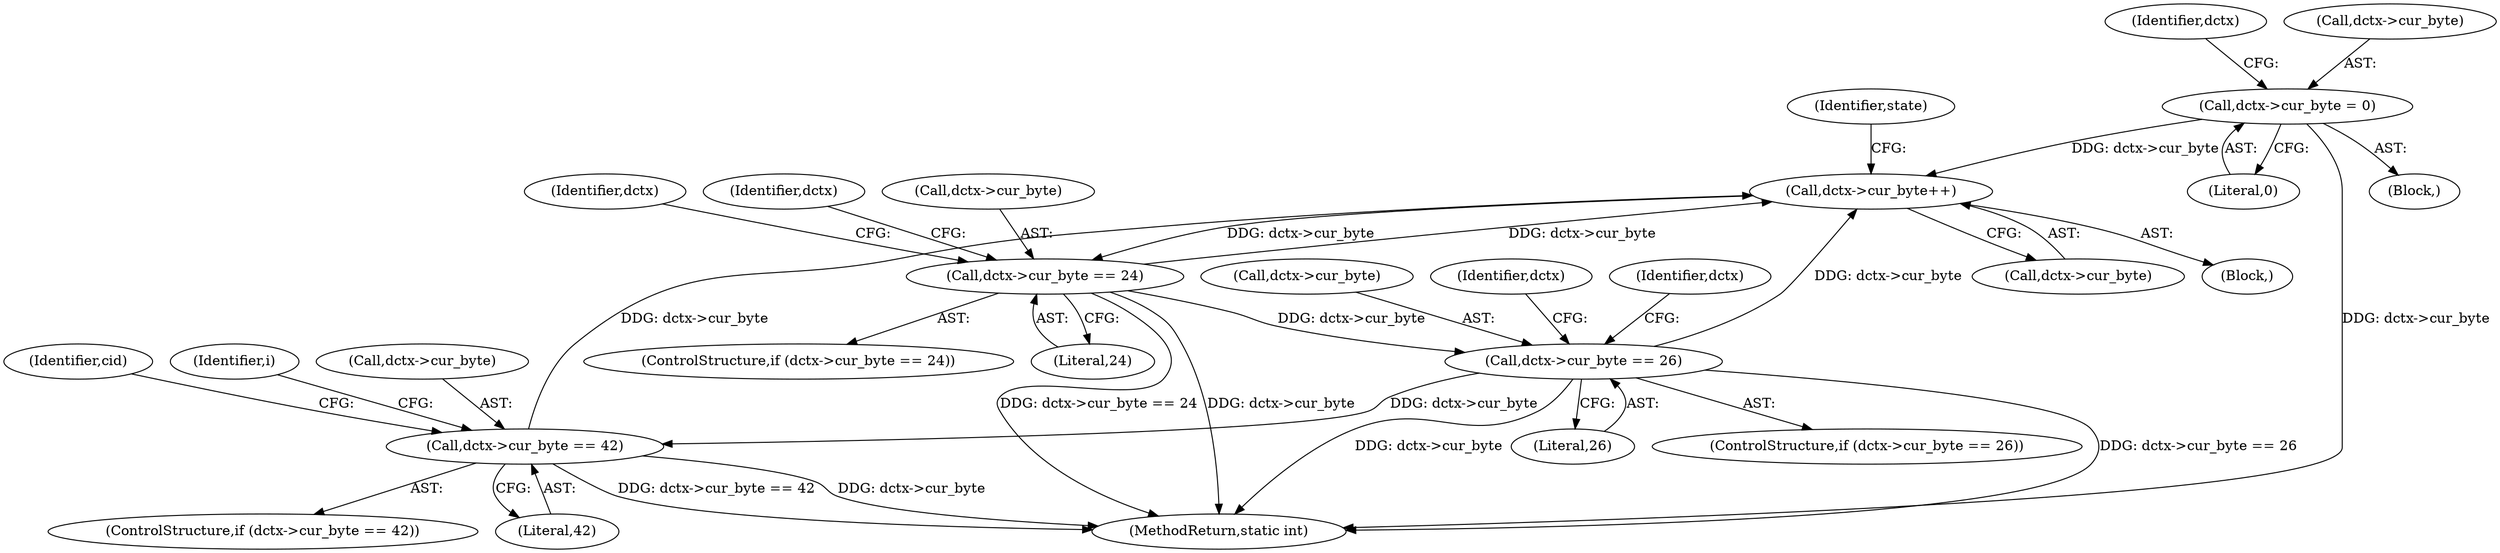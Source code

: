 digraph "0_FFmpeg_31c1c0b46a7021802c3d1d18039fca30dba5a14e@pointer" {
"1000183" [label="(Call,dctx->cur_byte = 0)"];
"1000214" [label="(Call,dctx->cur_byte++)"];
"1000228" [label="(Call,dctx->cur_byte == 24)"];
"1000245" [label="(Call,dctx->cur_byte == 26)"];
"1000262" [label="(Call,dctx->cur_byte == 42)"];
"1000459" [label="(MethodReturn,static int)"];
"1000228" [label="(Call,dctx->cur_byte == 24)"];
"1000246" [label="(Call,dctx->cur_byte)"];
"1000190" [label="(Identifier,dctx)"];
"1000227" [label="(ControlStructure,if (dctx->cur_byte == 24))"];
"1000245" [label="(Call,dctx->cur_byte == 26)"];
"1000261" [label="(ControlStructure,if (dctx->cur_byte == 42))"];
"1000229" [label="(Call,dctx->cur_byte)"];
"1000249" [label="(Literal,26)"];
"1000253" [label="(Identifier,dctx)"];
"1000236" [label="(Identifier,dctx)"];
"1000270" [label="(Identifier,cid)"];
"1000187" [label="(Literal,0)"];
"1000213" [label="(Block,)"];
"1000219" [label="(Identifier,state)"];
"1000262" [label="(Call,dctx->cur_byte == 42)"];
"1000244" [label="(ControlStructure,if (dctx->cur_byte == 26))"];
"1000264" [label="(Identifier,dctx)"];
"1000232" [label="(Literal,24)"];
"1000212" [label="(Identifier,i)"];
"1000165" [label="(Block,)"];
"1000215" [label="(Call,dctx->cur_byte)"];
"1000247" [label="(Identifier,dctx)"];
"1000266" [label="(Literal,42)"];
"1000263" [label="(Call,dctx->cur_byte)"];
"1000184" [label="(Call,dctx->cur_byte)"];
"1000183" [label="(Call,dctx->cur_byte = 0)"];
"1000214" [label="(Call,dctx->cur_byte++)"];
"1000183" -> "1000165"  [label="AST: "];
"1000183" -> "1000187"  [label="CFG: "];
"1000184" -> "1000183"  [label="AST: "];
"1000187" -> "1000183"  [label="AST: "];
"1000190" -> "1000183"  [label="CFG: "];
"1000183" -> "1000459"  [label="DDG: dctx->cur_byte"];
"1000183" -> "1000214"  [label="DDG: dctx->cur_byte"];
"1000214" -> "1000213"  [label="AST: "];
"1000214" -> "1000215"  [label="CFG: "];
"1000215" -> "1000214"  [label="AST: "];
"1000219" -> "1000214"  [label="CFG: "];
"1000228" -> "1000214"  [label="DDG: dctx->cur_byte"];
"1000262" -> "1000214"  [label="DDG: dctx->cur_byte"];
"1000245" -> "1000214"  [label="DDG: dctx->cur_byte"];
"1000214" -> "1000228"  [label="DDG: dctx->cur_byte"];
"1000228" -> "1000227"  [label="AST: "];
"1000228" -> "1000232"  [label="CFG: "];
"1000229" -> "1000228"  [label="AST: "];
"1000232" -> "1000228"  [label="AST: "];
"1000236" -> "1000228"  [label="CFG: "];
"1000247" -> "1000228"  [label="CFG: "];
"1000228" -> "1000459"  [label="DDG: dctx->cur_byte == 24"];
"1000228" -> "1000459"  [label="DDG: dctx->cur_byte"];
"1000228" -> "1000245"  [label="DDG: dctx->cur_byte"];
"1000245" -> "1000244"  [label="AST: "];
"1000245" -> "1000249"  [label="CFG: "];
"1000246" -> "1000245"  [label="AST: "];
"1000249" -> "1000245"  [label="AST: "];
"1000253" -> "1000245"  [label="CFG: "];
"1000264" -> "1000245"  [label="CFG: "];
"1000245" -> "1000459"  [label="DDG: dctx->cur_byte == 26"];
"1000245" -> "1000459"  [label="DDG: dctx->cur_byte"];
"1000245" -> "1000262"  [label="DDG: dctx->cur_byte"];
"1000262" -> "1000261"  [label="AST: "];
"1000262" -> "1000266"  [label="CFG: "];
"1000263" -> "1000262"  [label="AST: "];
"1000266" -> "1000262"  [label="AST: "];
"1000270" -> "1000262"  [label="CFG: "];
"1000212" -> "1000262"  [label="CFG: "];
"1000262" -> "1000459"  [label="DDG: dctx->cur_byte == 42"];
"1000262" -> "1000459"  [label="DDG: dctx->cur_byte"];
}
